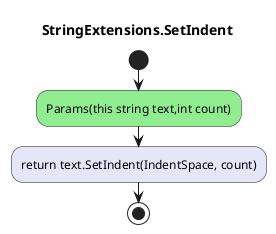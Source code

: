 @startuml StringExtensions.SetIndent
title StringExtensions.SetIndent
start
#LightGreen:Params(this string text,int count);
#Lavender:return text.SetIndent(IndentSpace, count);
stop
@enduml
